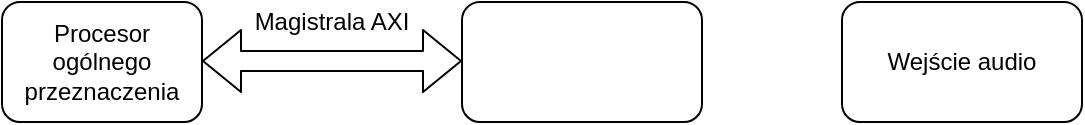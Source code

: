 <mxfile version="13.0.3" type="device"><diagram id="3bvsXa32hYeMtmTc1tJ1" name="Page-1"><mxGraphModel dx="1024" dy="592" grid="1" gridSize="10" guides="1" tooltips="1" connect="1" arrows="1" fold="1" page="1" pageScale="1" pageWidth="827" pageHeight="1169" math="0" shadow="0"><root><mxCell id="0"/><mxCell id="1" parent="0"/><mxCell id="8NJYXMEZP99ApSxRqqIz-1" value="" style="shape=flexArrow;endArrow=classic;startArrow=classic;html=1;" edge="1" parent="1"><mxGeometry width="50" height="50" relative="1" as="geometry"><mxPoint x="120" y="319.5" as="sourcePoint"/><mxPoint x="250" y="319.5" as="targetPoint"/></mxGeometry></mxCell><mxCell id="8NJYXMEZP99ApSxRqqIz-2" value="Magistrala AXI" style="text;html=1;strokeColor=none;fillColor=none;align=center;verticalAlign=middle;whiteSpace=wrap;rounded=0;" vertex="1" parent="1"><mxGeometry x="140" y="290" width="90" height="20" as="geometry"/></mxCell><mxCell id="8NJYXMEZP99ApSxRqqIz-3" value="" style="rounded=1;whiteSpace=wrap;html=1;" vertex="1" parent="1"><mxGeometry x="250" y="290" width="120" height="60" as="geometry"/></mxCell><mxCell id="8NJYXMEZP99ApSxRqqIz-4" value="Procesor ogólnego przeznaczenia" style="rounded=1;whiteSpace=wrap;html=1;" vertex="1" parent="1"><mxGeometry x="20" y="290" width="100" height="60" as="geometry"/></mxCell><mxCell id="8NJYXMEZP99ApSxRqqIz-5" value="Wejście audio" style="rounded=1;whiteSpace=wrap;html=1;" vertex="1" parent="1"><mxGeometry x="440" y="290" width="120" height="60" as="geometry"/></mxCell></root></mxGraphModel></diagram></mxfile>